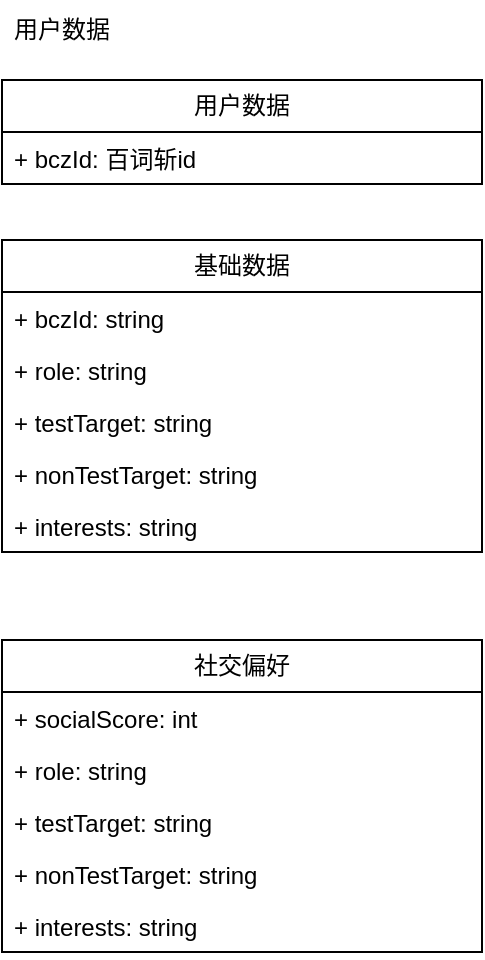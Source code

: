 <mxfile version="24.2.0" type="github">
  <diagram name="第 1 页" id="RESxf1cw6iVFQKryeCCg">
    <mxGraphModel dx="1242" dy="819" grid="1" gridSize="10" guides="1" tooltips="1" connect="1" arrows="1" fold="1" page="1" pageScale="1" pageWidth="827" pageHeight="1169" math="0" shadow="0">
      <root>
        <mxCell id="0" />
        <mxCell id="1" parent="0" />
        <mxCell id="8ehRU_fh2GxWfl6_OMSD-1" value="基础数据" style="swimlane;fontStyle=0;childLayout=stackLayout;horizontal=1;startSize=26;fillColor=none;horizontalStack=0;resizeParent=1;resizeParentMax=0;resizeLast=0;collapsible=1;marginBottom=0;whiteSpace=wrap;html=1;" vertex="1" parent="1">
          <mxGeometry x="80" y="200" width="240" height="156" as="geometry" />
        </mxCell>
        <mxCell id="8ehRU_fh2GxWfl6_OMSD-2" value="+ bczId: string" style="text;strokeColor=none;fillColor=none;align=left;verticalAlign=top;spacingLeft=4;spacingRight=4;overflow=hidden;rotatable=0;points=[[0,0.5],[1,0.5]];portConstraint=eastwest;whiteSpace=wrap;html=1;" vertex="1" parent="8ehRU_fh2GxWfl6_OMSD-1">
          <mxGeometry y="26" width="240" height="26" as="geometry" />
        </mxCell>
        <mxCell id="8ehRU_fh2GxWfl6_OMSD-3" value="+ role: string" style="text;strokeColor=none;fillColor=none;align=left;verticalAlign=top;spacingLeft=4;spacingRight=4;overflow=hidden;rotatable=0;points=[[0,0.5],[1,0.5]];portConstraint=eastwest;whiteSpace=wrap;html=1;" vertex="1" parent="8ehRU_fh2GxWfl6_OMSD-1">
          <mxGeometry y="52" width="240" height="26" as="geometry" />
        </mxCell>
        <mxCell id="8ehRU_fh2GxWfl6_OMSD-4" value="+ testTarget: string" style="text;strokeColor=none;fillColor=none;align=left;verticalAlign=top;spacingLeft=4;spacingRight=4;overflow=hidden;rotatable=0;points=[[0,0.5],[1,0.5]];portConstraint=eastwest;whiteSpace=wrap;html=1;" vertex="1" parent="8ehRU_fh2GxWfl6_OMSD-1">
          <mxGeometry y="78" width="240" height="26" as="geometry" />
        </mxCell>
        <mxCell id="8ehRU_fh2GxWfl6_OMSD-10" value="+ nonTestTarget: string" style="text;strokeColor=none;fillColor=none;align=left;verticalAlign=top;spacingLeft=4;spacingRight=4;overflow=hidden;rotatable=0;points=[[0,0.5],[1,0.5]];portConstraint=eastwest;whiteSpace=wrap;html=1;" vertex="1" parent="8ehRU_fh2GxWfl6_OMSD-1">
          <mxGeometry y="104" width="240" height="26" as="geometry" />
        </mxCell>
        <mxCell id="8ehRU_fh2GxWfl6_OMSD-11" value="+ interests: string" style="text;strokeColor=none;fillColor=none;align=left;verticalAlign=top;spacingLeft=4;spacingRight=4;overflow=hidden;rotatable=0;points=[[0,0.5],[1,0.5]];portConstraint=eastwest;whiteSpace=wrap;html=1;" vertex="1" parent="8ehRU_fh2GxWfl6_OMSD-1">
          <mxGeometry y="130" width="240" height="26" as="geometry" />
        </mxCell>
        <mxCell id="8ehRU_fh2GxWfl6_OMSD-5" value="用户数据" style="swimlane;fontStyle=0;childLayout=stackLayout;horizontal=1;startSize=26;fillColor=none;horizontalStack=0;resizeParent=1;resizeParentMax=0;resizeLast=0;collapsible=1;marginBottom=0;whiteSpace=wrap;html=1;" vertex="1" parent="1">
          <mxGeometry x="80" y="120" width="240" height="52" as="geometry" />
        </mxCell>
        <mxCell id="8ehRU_fh2GxWfl6_OMSD-6" value="+ bczId: 百词斩id" style="text;strokeColor=none;fillColor=none;align=left;verticalAlign=top;spacingLeft=4;spacingRight=4;overflow=hidden;rotatable=0;points=[[0,0.5],[1,0.5]];portConstraint=eastwest;whiteSpace=wrap;html=1;" vertex="1" parent="8ehRU_fh2GxWfl6_OMSD-5">
          <mxGeometry y="26" width="240" height="26" as="geometry" />
        </mxCell>
        <mxCell id="8ehRU_fh2GxWfl6_OMSD-9" value="用户数据" style="text;html=1;align=center;verticalAlign=middle;whiteSpace=wrap;rounded=0;" vertex="1" parent="1">
          <mxGeometry x="80" y="80" width="60" height="30" as="geometry" />
        </mxCell>
        <mxCell id="8ehRU_fh2GxWfl6_OMSD-12" value="社交偏好" style="swimlane;fontStyle=0;childLayout=stackLayout;horizontal=1;startSize=26;fillColor=none;horizontalStack=0;resizeParent=1;resizeParentMax=0;resizeLast=0;collapsible=1;marginBottom=0;whiteSpace=wrap;html=1;" vertex="1" parent="1">
          <mxGeometry x="80" y="400" width="240" height="156" as="geometry" />
        </mxCell>
        <mxCell id="8ehRU_fh2GxWfl6_OMSD-13" value="+ socialScore: int" style="text;strokeColor=none;fillColor=none;align=left;verticalAlign=top;spacingLeft=4;spacingRight=4;overflow=hidden;rotatable=0;points=[[0,0.5],[1,0.5]];portConstraint=eastwest;whiteSpace=wrap;html=1;" vertex="1" parent="8ehRU_fh2GxWfl6_OMSD-12">
          <mxGeometry y="26" width="240" height="26" as="geometry" />
        </mxCell>
        <mxCell id="8ehRU_fh2GxWfl6_OMSD-14" value="+ role: string" style="text;strokeColor=none;fillColor=none;align=left;verticalAlign=top;spacingLeft=4;spacingRight=4;overflow=hidden;rotatable=0;points=[[0,0.5],[1,0.5]];portConstraint=eastwest;whiteSpace=wrap;html=1;" vertex="1" parent="8ehRU_fh2GxWfl6_OMSD-12">
          <mxGeometry y="52" width="240" height="26" as="geometry" />
        </mxCell>
        <mxCell id="8ehRU_fh2GxWfl6_OMSD-15" value="+ testTarget: string" style="text;strokeColor=none;fillColor=none;align=left;verticalAlign=top;spacingLeft=4;spacingRight=4;overflow=hidden;rotatable=0;points=[[0,0.5],[1,0.5]];portConstraint=eastwest;whiteSpace=wrap;html=1;" vertex="1" parent="8ehRU_fh2GxWfl6_OMSD-12">
          <mxGeometry y="78" width="240" height="26" as="geometry" />
        </mxCell>
        <mxCell id="8ehRU_fh2GxWfl6_OMSD-16" value="+ nonTestTarget: string" style="text;strokeColor=none;fillColor=none;align=left;verticalAlign=top;spacingLeft=4;spacingRight=4;overflow=hidden;rotatable=0;points=[[0,0.5],[1,0.5]];portConstraint=eastwest;whiteSpace=wrap;html=1;" vertex="1" parent="8ehRU_fh2GxWfl6_OMSD-12">
          <mxGeometry y="104" width="240" height="26" as="geometry" />
        </mxCell>
        <mxCell id="8ehRU_fh2GxWfl6_OMSD-17" value="+ interests: string" style="text;strokeColor=none;fillColor=none;align=left;verticalAlign=top;spacingLeft=4;spacingRight=4;overflow=hidden;rotatable=0;points=[[0,0.5],[1,0.5]];portConstraint=eastwest;whiteSpace=wrap;html=1;" vertex="1" parent="8ehRU_fh2GxWfl6_OMSD-12">
          <mxGeometry y="130" width="240" height="26" as="geometry" />
        </mxCell>
      </root>
    </mxGraphModel>
  </diagram>
</mxfile>
